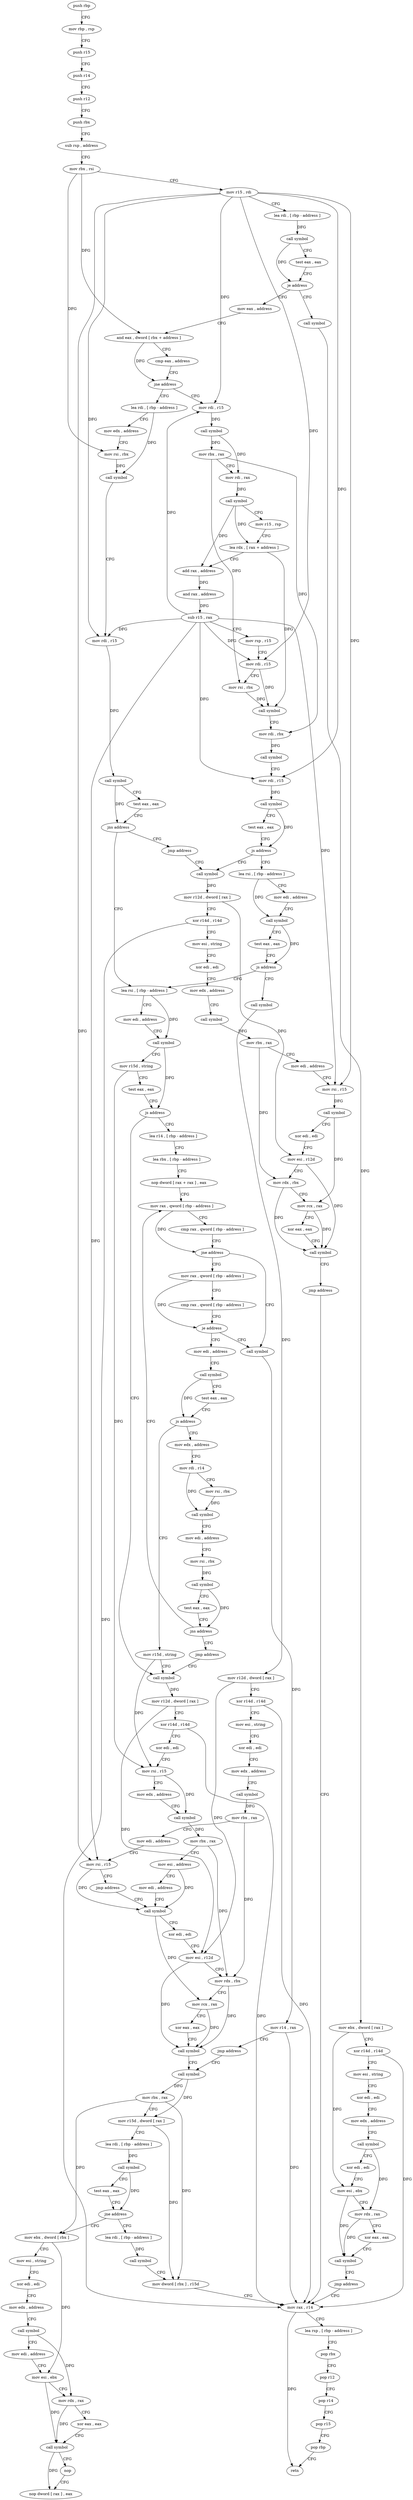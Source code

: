 digraph "func" {
"4214064" [label = "push rbp" ]
"4214065" [label = "mov rbp , rsp" ]
"4214068" [label = "push r15" ]
"4214070" [label = "push r14" ]
"4214072" [label = "push r12" ]
"4214074" [label = "push rbx" ]
"4214075" [label = "sub rsp , address" ]
"4214082" [label = "mov rbx , rsi" ]
"4214085" [label = "mov r15 , rdi" ]
"4214088" [label = "lea rdi , [ rbp - address ]" ]
"4214092" [label = "call symbol" ]
"4214097" [label = "test eax , eax" ]
"4214099" [label = "je address" ]
"4214147" [label = "mov eax , address" ]
"4214101" [label = "call symbol" ]
"4214152" [label = "and eax , dword [ rbx + address ]" ]
"4214155" [label = "cmp eax , address" ]
"4214160" [label = "jne address" ]
"4214199" [label = "mov rdi , r15" ]
"4214162" [label = "lea rdi , [ rbp - address ]" ]
"4214106" [label = "mov ebx , dword [ rax ]" ]
"4214108" [label = "xor r14d , r14d" ]
"4214111" [label = "mov esi , string" ]
"4214116" [label = "xor edi , edi" ]
"4214118" [label = "mov edx , address" ]
"4214123" [label = "call symbol" ]
"4214128" [label = "xor edi , edi" ]
"4214130" [label = "mov esi , ebx" ]
"4214132" [label = "mov rdx , rax" ]
"4214135" [label = "xor eax , eax" ]
"4214137" [label = "call symbol" ]
"4214142" [label = "jmp address" ]
"4214663" [label = "mov rax , r14" ]
"4214202" [label = "call symbol" ]
"4214207" [label = "mov rbx , rax" ]
"4214210" [label = "mov rdi , rax" ]
"4214213" [label = "call symbol" ]
"4214218" [label = "mov r15 , rsp" ]
"4214221" [label = "lea rdx , [ rax + address ]" ]
"4214225" [label = "add rax , address" ]
"4214229" [label = "and rax , address" ]
"4214233" [label = "sub r15 , rax" ]
"4214236" [label = "mov rsp , r15" ]
"4214239" [label = "mov rdi , r15" ]
"4214242" [label = "mov rsi , rbx" ]
"4214245" [label = "call symbol" ]
"4214250" [label = "mov rdi , rbx" ]
"4214253" [label = "call symbol" ]
"4214258" [label = "mov rdi , r15" ]
"4214261" [label = "call symbol" ]
"4214266" [label = "test eax , eax" ]
"4214268" [label = "js address" ]
"4214441" [label = "call symbol" ]
"4214274" [label = "lea rsi , [ rbp - address ]" ]
"4214169" [label = "mov edx , address" ]
"4214174" [label = "mov rsi , rbx" ]
"4214177" [label = "call symbol" ]
"4214182" [label = "mov rdi , r15" ]
"4214185" [label = "call symbol" ]
"4214190" [label = "test eax , eax" ]
"4214192" [label = "jns address" ]
"4214299" [label = "lea rsi , [ rbp - address ]" ]
"4214194" [label = "jmp address" ]
"4214666" [label = "lea rsp , [ rbp - address ]" ]
"4214670" [label = "pop rbx" ]
"4214671" [label = "pop r12" ]
"4214673" [label = "pop r14" ]
"4214675" [label = "pop r15" ]
"4214677" [label = "pop rbp" ]
"4214678" [label = "retn" ]
"4214446" [label = "mov r12d , dword [ rax ]" ]
"4214449" [label = "xor r14d , r14d" ]
"4214452" [label = "mov esi , string" ]
"4214457" [label = "xor edi , edi" ]
"4214459" [label = "mov edx , address" ]
"4214464" [label = "call symbol" ]
"4214469" [label = "mov rbx , rax" ]
"4214472" [label = "mov edi , address" ]
"4214477" [label = "mov rsi , r15" ]
"4214480" [label = "call symbol" ]
"4214485" [label = "xor edi , edi" ]
"4214487" [label = "mov esi , r12d" ]
"4214490" [label = "mov rdx , rbx" ]
"4214493" [label = "mov rcx , rax" ]
"4214496" [label = "xor eax , eax" ]
"4214498" [label = "call symbol" ]
"4214503" [label = "jmp address" ]
"4214281" [label = "mov edi , address" ]
"4214286" [label = "call symbol" ]
"4214291" [label = "test eax , eax" ]
"4214293" [label = "js address" ]
"4214518" [label = "call symbol" ]
"4214306" [label = "mov edi , address" ]
"4214311" [label = "call symbol" ]
"4214316" [label = "mov r15d , string" ]
"4214322" [label = "test eax , eax" ]
"4214324" [label = "js address" ]
"4214565" [label = "call symbol" ]
"4214330" [label = "lea r14 , [ rbp - address ]" ]
"4214523" [label = "mov r12d , dword [ rax ]" ]
"4214526" [label = "xor r14d , r14d" ]
"4214529" [label = "mov esi , string" ]
"4214534" [label = "xor edi , edi" ]
"4214536" [label = "mov edx , address" ]
"4214541" [label = "call symbol" ]
"4214546" [label = "mov rbx , rax" ]
"4214549" [label = "mov edi , address" ]
"4214554" [label = "mov rsi , r15" ]
"4214557" [label = "jmp address" ]
"4214604" [label = "call symbol" ]
"4214570" [label = "mov r12d , dword [ rax ]" ]
"4214573" [label = "xor r14d , r14d" ]
"4214576" [label = "xor edi , edi" ]
"4214578" [label = "mov rsi , r15" ]
"4214581" [label = "mov edx , address" ]
"4214586" [label = "call symbol" ]
"4214591" [label = "mov rbx , rax" ]
"4214594" [label = "mov esi , address" ]
"4214599" [label = "mov edi , address" ]
"4214337" [label = "lea rbx , [ rbp - address ]" ]
"4214344" [label = "nop dword [ rax + rax ] , eax" ]
"4214352" [label = "mov rax , qword [ rbp - address ]" ]
"4214609" [label = "xor edi , edi" ]
"4214611" [label = "mov esi , r12d" ]
"4214614" [label = "mov rdx , rbx" ]
"4214617" [label = "mov rcx , rax" ]
"4214620" [label = "xor eax , eax" ]
"4214622" [label = "call symbol" ]
"4214627" [label = "call symbol" ]
"4214679" [label = "mov ebx , dword [ rbx ]" ]
"4214681" [label = "mov esi , string" ]
"4214686" [label = "xor edi , edi" ]
"4214688" [label = "mov edx , address" ]
"4214693" [label = "call symbol" ]
"4214698" [label = "mov edi , address" ]
"4214703" [label = "mov esi , ebx" ]
"4214705" [label = "mov rdx , rax" ]
"4214708" [label = "xor eax , eax" ]
"4214710" [label = "call symbol" ]
"4214715" [label = "nop" ]
"4214716" [label = "nop dword [ rax ] , eax" ]
"4214651" [label = "lea rdi , [ rbp - address ]" ]
"4214655" [label = "call symbol" ]
"4214660" [label = "mov dword [ rbx ] , r15d" ]
"4214508" [label = "call symbol" ]
"4214513" [label = "mov r14 , rax" ]
"4214516" [label = "jmp address" ]
"4214372" [label = "mov rax , qword [ rbp - address ]" ]
"4214379" [label = "cmp rax , qword [ rbp - address ]" ]
"4214386" [label = "je address" ]
"4214388" [label = "mov edi , address" ]
"4214632" [label = "mov rbx , rax" ]
"4214635" [label = "mov r15d , dword [ rax ]" ]
"4214638" [label = "lea rdi , [ rbp - address ]" ]
"4214642" [label = "call symbol" ]
"4214647" [label = "test eax , eax" ]
"4214649" [label = "jne address" ]
"4214393" [label = "call symbol" ]
"4214398" [label = "test eax , eax" ]
"4214400" [label = "js address" ]
"4214559" [label = "mov r15d , string" ]
"4214406" [label = "mov edx , address" ]
"4214411" [label = "mov rdi , r14" ]
"4214414" [label = "mov rsi , rbx" ]
"4214417" [label = "call symbol" ]
"4214422" [label = "mov edi , address" ]
"4214427" [label = "mov rsi , rbx" ]
"4214430" [label = "call symbol" ]
"4214435" [label = "test eax , eax" ]
"4214437" [label = "jns address" ]
"4214439" [label = "jmp address" ]
"4214359" [label = "cmp rax , qword [ rbp - address ]" ]
"4214366" [label = "jne address" ]
"4214064" -> "4214065" [ label = "CFG" ]
"4214065" -> "4214068" [ label = "CFG" ]
"4214068" -> "4214070" [ label = "CFG" ]
"4214070" -> "4214072" [ label = "CFG" ]
"4214072" -> "4214074" [ label = "CFG" ]
"4214074" -> "4214075" [ label = "CFG" ]
"4214075" -> "4214082" [ label = "CFG" ]
"4214082" -> "4214085" [ label = "CFG" ]
"4214082" -> "4214152" [ label = "DFG" ]
"4214082" -> "4214174" [ label = "DFG" ]
"4214085" -> "4214088" [ label = "CFG" ]
"4214085" -> "4214199" [ label = "DFG" ]
"4214085" -> "4214239" [ label = "DFG" ]
"4214085" -> "4214258" [ label = "DFG" ]
"4214085" -> "4214182" [ label = "DFG" ]
"4214085" -> "4214477" [ label = "DFG" ]
"4214085" -> "4214554" [ label = "DFG" ]
"4214088" -> "4214092" [ label = "DFG" ]
"4214092" -> "4214097" [ label = "CFG" ]
"4214092" -> "4214099" [ label = "DFG" ]
"4214097" -> "4214099" [ label = "CFG" ]
"4214099" -> "4214147" [ label = "CFG" ]
"4214099" -> "4214101" [ label = "CFG" ]
"4214147" -> "4214152" [ label = "CFG" ]
"4214101" -> "4214106" [ label = "DFG" ]
"4214152" -> "4214155" [ label = "CFG" ]
"4214152" -> "4214160" [ label = "DFG" ]
"4214155" -> "4214160" [ label = "CFG" ]
"4214160" -> "4214199" [ label = "CFG" ]
"4214160" -> "4214162" [ label = "CFG" ]
"4214199" -> "4214202" [ label = "DFG" ]
"4214162" -> "4214169" [ label = "CFG" ]
"4214162" -> "4214177" [ label = "DFG" ]
"4214106" -> "4214108" [ label = "CFG" ]
"4214106" -> "4214130" [ label = "DFG" ]
"4214108" -> "4214111" [ label = "CFG" ]
"4214108" -> "4214663" [ label = "DFG" ]
"4214111" -> "4214116" [ label = "CFG" ]
"4214116" -> "4214118" [ label = "CFG" ]
"4214118" -> "4214123" [ label = "CFG" ]
"4214123" -> "4214128" [ label = "CFG" ]
"4214123" -> "4214132" [ label = "DFG" ]
"4214128" -> "4214130" [ label = "CFG" ]
"4214130" -> "4214132" [ label = "CFG" ]
"4214130" -> "4214137" [ label = "DFG" ]
"4214132" -> "4214135" [ label = "CFG" ]
"4214132" -> "4214137" [ label = "DFG" ]
"4214135" -> "4214137" [ label = "CFG" ]
"4214137" -> "4214142" [ label = "CFG" ]
"4214142" -> "4214663" [ label = "CFG" ]
"4214663" -> "4214666" [ label = "CFG" ]
"4214663" -> "4214678" [ label = "DFG" ]
"4214202" -> "4214207" [ label = "DFG" ]
"4214202" -> "4214210" [ label = "DFG" ]
"4214207" -> "4214210" [ label = "CFG" ]
"4214207" -> "4214242" [ label = "DFG" ]
"4214207" -> "4214250" [ label = "DFG" ]
"4214210" -> "4214213" [ label = "DFG" ]
"4214213" -> "4214218" [ label = "CFG" ]
"4214213" -> "4214221" [ label = "DFG" ]
"4214213" -> "4214225" [ label = "DFG" ]
"4214218" -> "4214221" [ label = "CFG" ]
"4214221" -> "4214225" [ label = "CFG" ]
"4214221" -> "4214245" [ label = "DFG" ]
"4214225" -> "4214229" [ label = "DFG" ]
"4214229" -> "4214233" [ label = "DFG" ]
"4214233" -> "4214236" [ label = "CFG" ]
"4214233" -> "4214199" [ label = "DFG" ]
"4214233" -> "4214239" [ label = "DFG" ]
"4214233" -> "4214258" [ label = "DFG" ]
"4214233" -> "4214182" [ label = "DFG" ]
"4214233" -> "4214477" [ label = "DFG" ]
"4214233" -> "4214554" [ label = "DFG" ]
"4214236" -> "4214239" [ label = "CFG" ]
"4214239" -> "4214242" [ label = "CFG" ]
"4214239" -> "4214245" [ label = "DFG" ]
"4214242" -> "4214245" [ label = "DFG" ]
"4214245" -> "4214250" [ label = "CFG" ]
"4214250" -> "4214253" [ label = "DFG" ]
"4214253" -> "4214258" [ label = "CFG" ]
"4214258" -> "4214261" [ label = "DFG" ]
"4214261" -> "4214266" [ label = "CFG" ]
"4214261" -> "4214268" [ label = "DFG" ]
"4214266" -> "4214268" [ label = "CFG" ]
"4214268" -> "4214441" [ label = "CFG" ]
"4214268" -> "4214274" [ label = "CFG" ]
"4214441" -> "4214446" [ label = "DFG" ]
"4214274" -> "4214281" [ label = "CFG" ]
"4214274" -> "4214286" [ label = "DFG" ]
"4214169" -> "4214174" [ label = "CFG" ]
"4214174" -> "4214177" [ label = "DFG" ]
"4214177" -> "4214182" [ label = "CFG" ]
"4214182" -> "4214185" [ label = "DFG" ]
"4214185" -> "4214190" [ label = "CFG" ]
"4214185" -> "4214192" [ label = "DFG" ]
"4214190" -> "4214192" [ label = "CFG" ]
"4214192" -> "4214299" [ label = "CFG" ]
"4214192" -> "4214194" [ label = "CFG" ]
"4214299" -> "4214306" [ label = "CFG" ]
"4214299" -> "4214311" [ label = "DFG" ]
"4214194" -> "4214441" [ label = "CFG" ]
"4214666" -> "4214670" [ label = "CFG" ]
"4214670" -> "4214671" [ label = "CFG" ]
"4214671" -> "4214673" [ label = "CFG" ]
"4214673" -> "4214675" [ label = "CFG" ]
"4214675" -> "4214677" [ label = "CFG" ]
"4214677" -> "4214678" [ label = "CFG" ]
"4214446" -> "4214449" [ label = "CFG" ]
"4214446" -> "4214487" [ label = "DFG" ]
"4214449" -> "4214452" [ label = "CFG" ]
"4214449" -> "4214663" [ label = "DFG" ]
"4214452" -> "4214457" [ label = "CFG" ]
"4214457" -> "4214459" [ label = "CFG" ]
"4214459" -> "4214464" [ label = "CFG" ]
"4214464" -> "4214469" [ label = "DFG" ]
"4214469" -> "4214472" [ label = "CFG" ]
"4214469" -> "4214490" [ label = "DFG" ]
"4214472" -> "4214477" [ label = "CFG" ]
"4214477" -> "4214480" [ label = "DFG" ]
"4214480" -> "4214485" [ label = "CFG" ]
"4214480" -> "4214493" [ label = "DFG" ]
"4214485" -> "4214487" [ label = "CFG" ]
"4214487" -> "4214490" [ label = "CFG" ]
"4214487" -> "4214498" [ label = "DFG" ]
"4214490" -> "4214493" [ label = "CFG" ]
"4214490" -> "4214498" [ label = "DFG" ]
"4214493" -> "4214496" [ label = "CFG" ]
"4214493" -> "4214498" [ label = "DFG" ]
"4214496" -> "4214498" [ label = "CFG" ]
"4214498" -> "4214503" [ label = "CFG" ]
"4214503" -> "4214663" [ label = "CFG" ]
"4214281" -> "4214286" [ label = "CFG" ]
"4214286" -> "4214291" [ label = "CFG" ]
"4214286" -> "4214293" [ label = "DFG" ]
"4214291" -> "4214293" [ label = "CFG" ]
"4214293" -> "4214518" [ label = "CFG" ]
"4214293" -> "4214299" [ label = "CFG" ]
"4214518" -> "4214523" [ label = "DFG" ]
"4214306" -> "4214311" [ label = "CFG" ]
"4214311" -> "4214316" [ label = "CFG" ]
"4214311" -> "4214324" [ label = "DFG" ]
"4214316" -> "4214322" [ label = "CFG" ]
"4214316" -> "4214578" [ label = "DFG" ]
"4214322" -> "4214324" [ label = "CFG" ]
"4214324" -> "4214565" [ label = "CFG" ]
"4214324" -> "4214330" [ label = "CFG" ]
"4214565" -> "4214570" [ label = "DFG" ]
"4214330" -> "4214337" [ label = "CFG" ]
"4214523" -> "4214526" [ label = "CFG" ]
"4214523" -> "4214611" [ label = "DFG" ]
"4214526" -> "4214529" [ label = "CFG" ]
"4214526" -> "4214663" [ label = "DFG" ]
"4214529" -> "4214534" [ label = "CFG" ]
"4214534" -> "4214536" [ label = "CFG" ]
"4214536" -> "4214541" [ label = "CFG" ]
"4214541" -> "4214546" [ label = "DFG" ]
"4214546" -> "4214549" [ label = "CFG" ]
"4214546" -> "4214614" [ label = "DFG" ]
"4214549" -> "4214554" [ label = "CFG" ]
"4214554" -> "4214557" [ label = "CFG" ]
"4214554" -> "4214604" [ label = "DFG" ]
"4214557" -> "4214604" [ label = "CFG" ]
"4214604" -> "4214609" [ label = "CFG" ]
"4214604" -> "4214617" [ label = "DFG" ]
"4214570" -> "4214573" [ label = "CFG" ]
"4214570" -> "4214611" [ label = "DFG" ]
"4214573" -> "4214576" [ label = "CFG" ]
"4214573" -> "4214663" [ label = "DFG" ]
"4214576" -> "4214578" [ label = "CFG" ]
"4214578" -> "4214581" [ label = "CFG" ]
"4214578" -> "4214586" [ label = "DFG" ]
"4214581" -> "4214586" [ label = "CFG" ]
"4214586" -> "4214591" [ label = "DFG" ]
"4214591" -> "4214594" [ label = "CFG" ]
"4214591" -> "4214614" [ label = "DFG" ]
"4214594" -> "4214599" [ label = "CFG" ]
"4214594" -> "4214604" [ label = "DFG" ]
"4214599" -> "4214604" [ label = "CFG" ]
"4214337" -> "4214344" [ label = "CFG" ]
"4214344" -> "4214352" [ label = "CFG" ]
"4214352" -> "4214359" [ label = "CFG" ]
"4214352" -> "4214366" [ label = "DFG" ]
"4214609" -> "4214611" [ label = "CFG" ]
"4214611" -> "4214614" [ label = "CFG" ]
"4214611" -> "4214622" [ label = "DFG" ]
"4214614" -> "4214617" [ label = "CFG" ]
"4214614" -> "4214622" [ label = "DFG" ]
"4214617" -> "4214620" [ label = "CFG" ]
"4214617" -> "4214622" [ label = "DFG" ]
"4214620" -> "4214622" [ label = "CFG" ]
"4214622" -> "4214627" [ label = "CFG" ]
"4214627" -> "4214632" [ label = "DFG" ]
"4214627" -> "4214635" [ label = "DFG" ]
"4214679" -> "4214681" [ label = "CFG" ]
"4214679" -> "4214703" [ label = "DFG" ]
"4214681" -> "4214686" [ label = "CFG" ]
"4214686" -> "4214688" [ label = "CFG" ]
"4214688" -> "4214693" [ label = "CFG" ]
"4214693" -> "4214698" [ label = "CFG" ]
"4214693" -> "4214705" [ label = "DFG" ]
"4214698" -> "4214703" [ label = "CFG" ]
"4214703" -> "4214705" [ label = "CFG" ]
"4214703" -> "4214710" [ label = "DFG" ]
"4214705" -> "4214708" [ label = "CFG" ]
"4214705" -> "4214710" [ label = "DFG" ]
"4214708" -> "4214710" [ label = "CFG" ]
"4214710" -> "4214715" [ label = "CFG" ]
"4214710" -> "4214716" [ label = "DFG" ]
"4214715" -> "4214716" [ label = "CFG" ]
"4214651" -> "4214655" [ label = "DFG" ]
"4214655" -> "4214660" [ label = "CFG" ]
"4214660" -> "4214663" [ label = "CFG" ]
"4214508" -> "4214513" [ label = "DFG" ]
"4214513" -> "4214516" [ label = "CFG" ]
"4214513" -> "4214663" [ label = "DFG" ]
"4214516" -> "4214627" [ label = "CFG" ]
"4214372" -> "4214379" [ label = "CFG" ]
"4214372" -> "4214386" [ label = "DFG" ]
"4214379" -> "4214386" [ label = "CFG" ]
"4214386" -> "4214508" [ label = "CFG" ]
"4214386" -> "4214388" [ label = "CFG" ]
"4214388" -> "4214393" [ label = "CFG" ]
"4214632" -> "4214635" [ label = "CFG" ]
"4214632" -> "4214679" [ label = "DFG" ]
"4214632" -> "4214660" [ label = "DFG" ]
"4214635" -> "4214638" [ label = "CFG" ]
"4214635" -> "4214660" [ label = "DFG" ]
"4214638" -> "4214642" [ label = "DFG" ]
"4214642" -> "4214647" [ label = "CFG" ]
"4214642" -> "4214649" [ label = "DFG" ]
"4214647" -> "4214649" [ label = "CFG" ]
"4214649" -> "4214679" [ label = "CFG" ]
"4214649" -> "4214651" [ label = "CFG" ]
"4214393" -> "4214398" [ label = "CFG" ]
"4214393" -> "4214400" [ label = "DFG" ]
"4214398" -> "4214400" [ label = "CFG" ]
"4214400" -> "4214559" [ label = "CFG" ]
"4214400" -> "4214406" [ label = "CFG" ]
"4214559" -> "4214565" [ label = "CFG" ]
"4214559" -> "4214578" [ label = "DFG" ]
"4214406" -> "4214411" [ label = "CFG" ]
"4214411" -> "4214414" [ label = "CFG" ]
"4214411" -> "4214417" [ label = "DFG" ]
"4214414" -> "4214417" [ label = "DFG" ]
"4214417" -> "4214422" [ label = "CFG" ]
"4214422" -> "4214427" [ label = "CFG" ]
"4214427" -> "4214430" [ label = "DFG" ]
"4214430" -> "4214435" [ label = "CFG" ]
"4214430" -> "4214437" [ label = "DFG" ]
"4214435" -> "4214437" [ label = "CFG" ]
"4214437" -> "4214352" [ label = "CFG" ]
"4214437" -> "4214439" [ label = "CFG" ]
"4214439" -> "4214565" [ label = "CFG" ]
"4214359" -> "4214366" [ label = "CFG" ]
"4214366" -> "4214508" [ label = "CFG" ]
"4214366" -> "4214372" [ label = "CFG" ]
}
